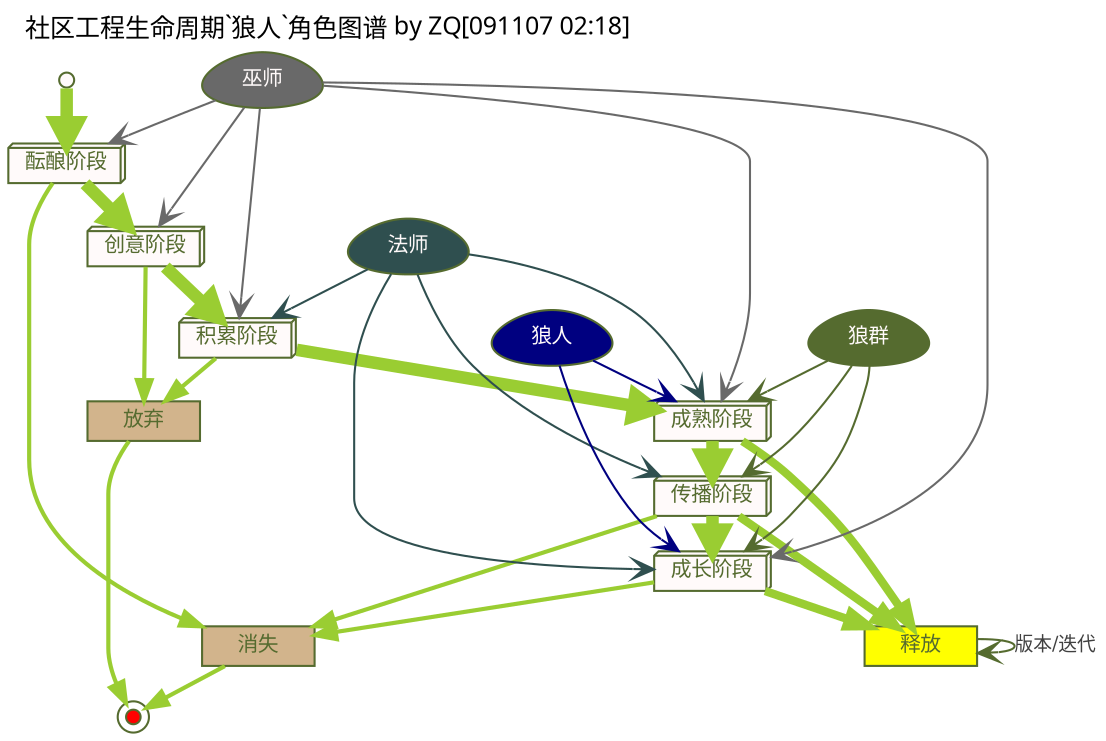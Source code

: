 digraph G {
/*图片生成命令:: need:: apt-get install graphviz-cairo
$ dot -Tpng:cairo eb-flowact_v9.11.7-1.dot -o eb-flowact-1.png
        size="20,15",
*/
    graph [label="社区工程生命周期`狼人`角色图谱 by ZQ[091107 02:18]",
        labeljust="l",labelloc="t",
        fontsize=12.0,
        fontname="VeraSansYuanTi-Regular.ttf",        
        center=1,
        ranksep=0.2,
        ratio=compress,
        rankdir=TB,
        ];

    node[fontsize=10.0,
        style=filled,fillcolor=snow,
        color=darkolivegreen,fontcolor=darkolivegreen,
        height=0.1,
        shape=plaintext,
        ];
    /*dir=both,color=yellowgreen,*/
    edge [fontsize=9.0,
        fontcolor=gray25,
        color=gray30,
		arrowhead=vee,
		arrowtail=none,
        ];

    /*图元声明
    WolfSon    [label="狼仔",shape=egg];
    Visitor     [label="旁观",shape=egg];
    */
    start       [label="开始",shape=point];
    end         [label="",shape=doublecircle,fillcolor=red];

    brew        [label="酝酿阶段",shape=box3d];
    design      [label="创意阶段",shape=box3d];
    stuff       [label="积累阶段",shape=box3d];
    useful      [label="成熟阶段",shape=box3d];
    spread      [label="传播阶段",shape=box3d];
    growing     [label="成长阶段",shape=box3d];
    
    published   [label="释放",shape=box,fillcolor=yellow];
    losted      [label="消失",shape=box,fillcolor=tan];
    canceled    [label="放弃",shape=box,fillcolor=tan];

    Shaman      [label="巫师",shape=egg,fillcolor=dimgray,fontcolor=snow];
    Master      [label="法师",shape=egg,fillcolor=darkslategray,fontcolor=snow,];
    WolfPack    [label="狼群",shape=egg,fillcolor=darkolivegreen,fontcolor=snow,];
    WolfMan     [label="狼人",shape=egg,fillcolor=navy,fontcolor=snow,];

    /*流程关系    
    WolfSon->useful    [label="",];
        WolfSon->spread    [label="",];
    spread->Visitor [label="",];
        growing->Visitor    [label="",];

    */
    Shaman->brew    [label="",color=dimgray];
        Shaman->design    [label="",color=dimgray];
        Shaman->stuff    [label="",color=dimgray];
        Shaman->useful    [label="",color=dimgray];
        Shaman->growing    [label="",color=dimgray];
    Master->stuff    [label="",color=darkslategray];
        Master->useful    [label="",color=darkslategray];
        Master->spread    [label="",color=darkslategray];
        Master->growing    [label="",color=darkslategray];
    WolfPack->useful    [label="",color=darkolivegreen];
        WolfPack->spread    [label="",color=darkolivegreen];
        WolfPack->growing    [label="",color=darkolivegreen];
    WolfMan->useful    [label="",color=navy];
        WolfMan->growing    [label="",color=navy];

    start->brew->design->stuff->useful->spread->growing  [color=yellowgreen,arrowhead=normal,style="setlinewidth(6)"];
    useful->published [color=yellowgreen,arrowhead=normal,style="setlinewidth(4)"];
    spread->published [color=yellowgreen,arrowhead=normal,style="setlinewidth(4)"];
    growing->published [color=yellowgreen,arrowhead=normal,style="setlinewidth(4)"];
    published->published [label="版本/迭代",color=darkolivegreen,];
    
        brew->losted->end   [color=yellowgreen,arrowhead=normal,style="setlinewidth(2)"];
        design->canceled    [color=yellowgreen,arrowhead=normal,style="setlinewidth(2)"];
        stuff->canceled     [color=yellowgreen,arrowhead=normal,style="setlinewidth(2)"];

        spread->losted    [color=yellowgreen,arrowhead=normal,style="setlinewidth(2)"];
        growing->losted    [color=yellowgreen,arrowhead=normal,style="setlinewidth(2)"];
            canceled->end       [color=yellowgreen,arrowhead=normal,style="setlinewidth(2)"];
}

